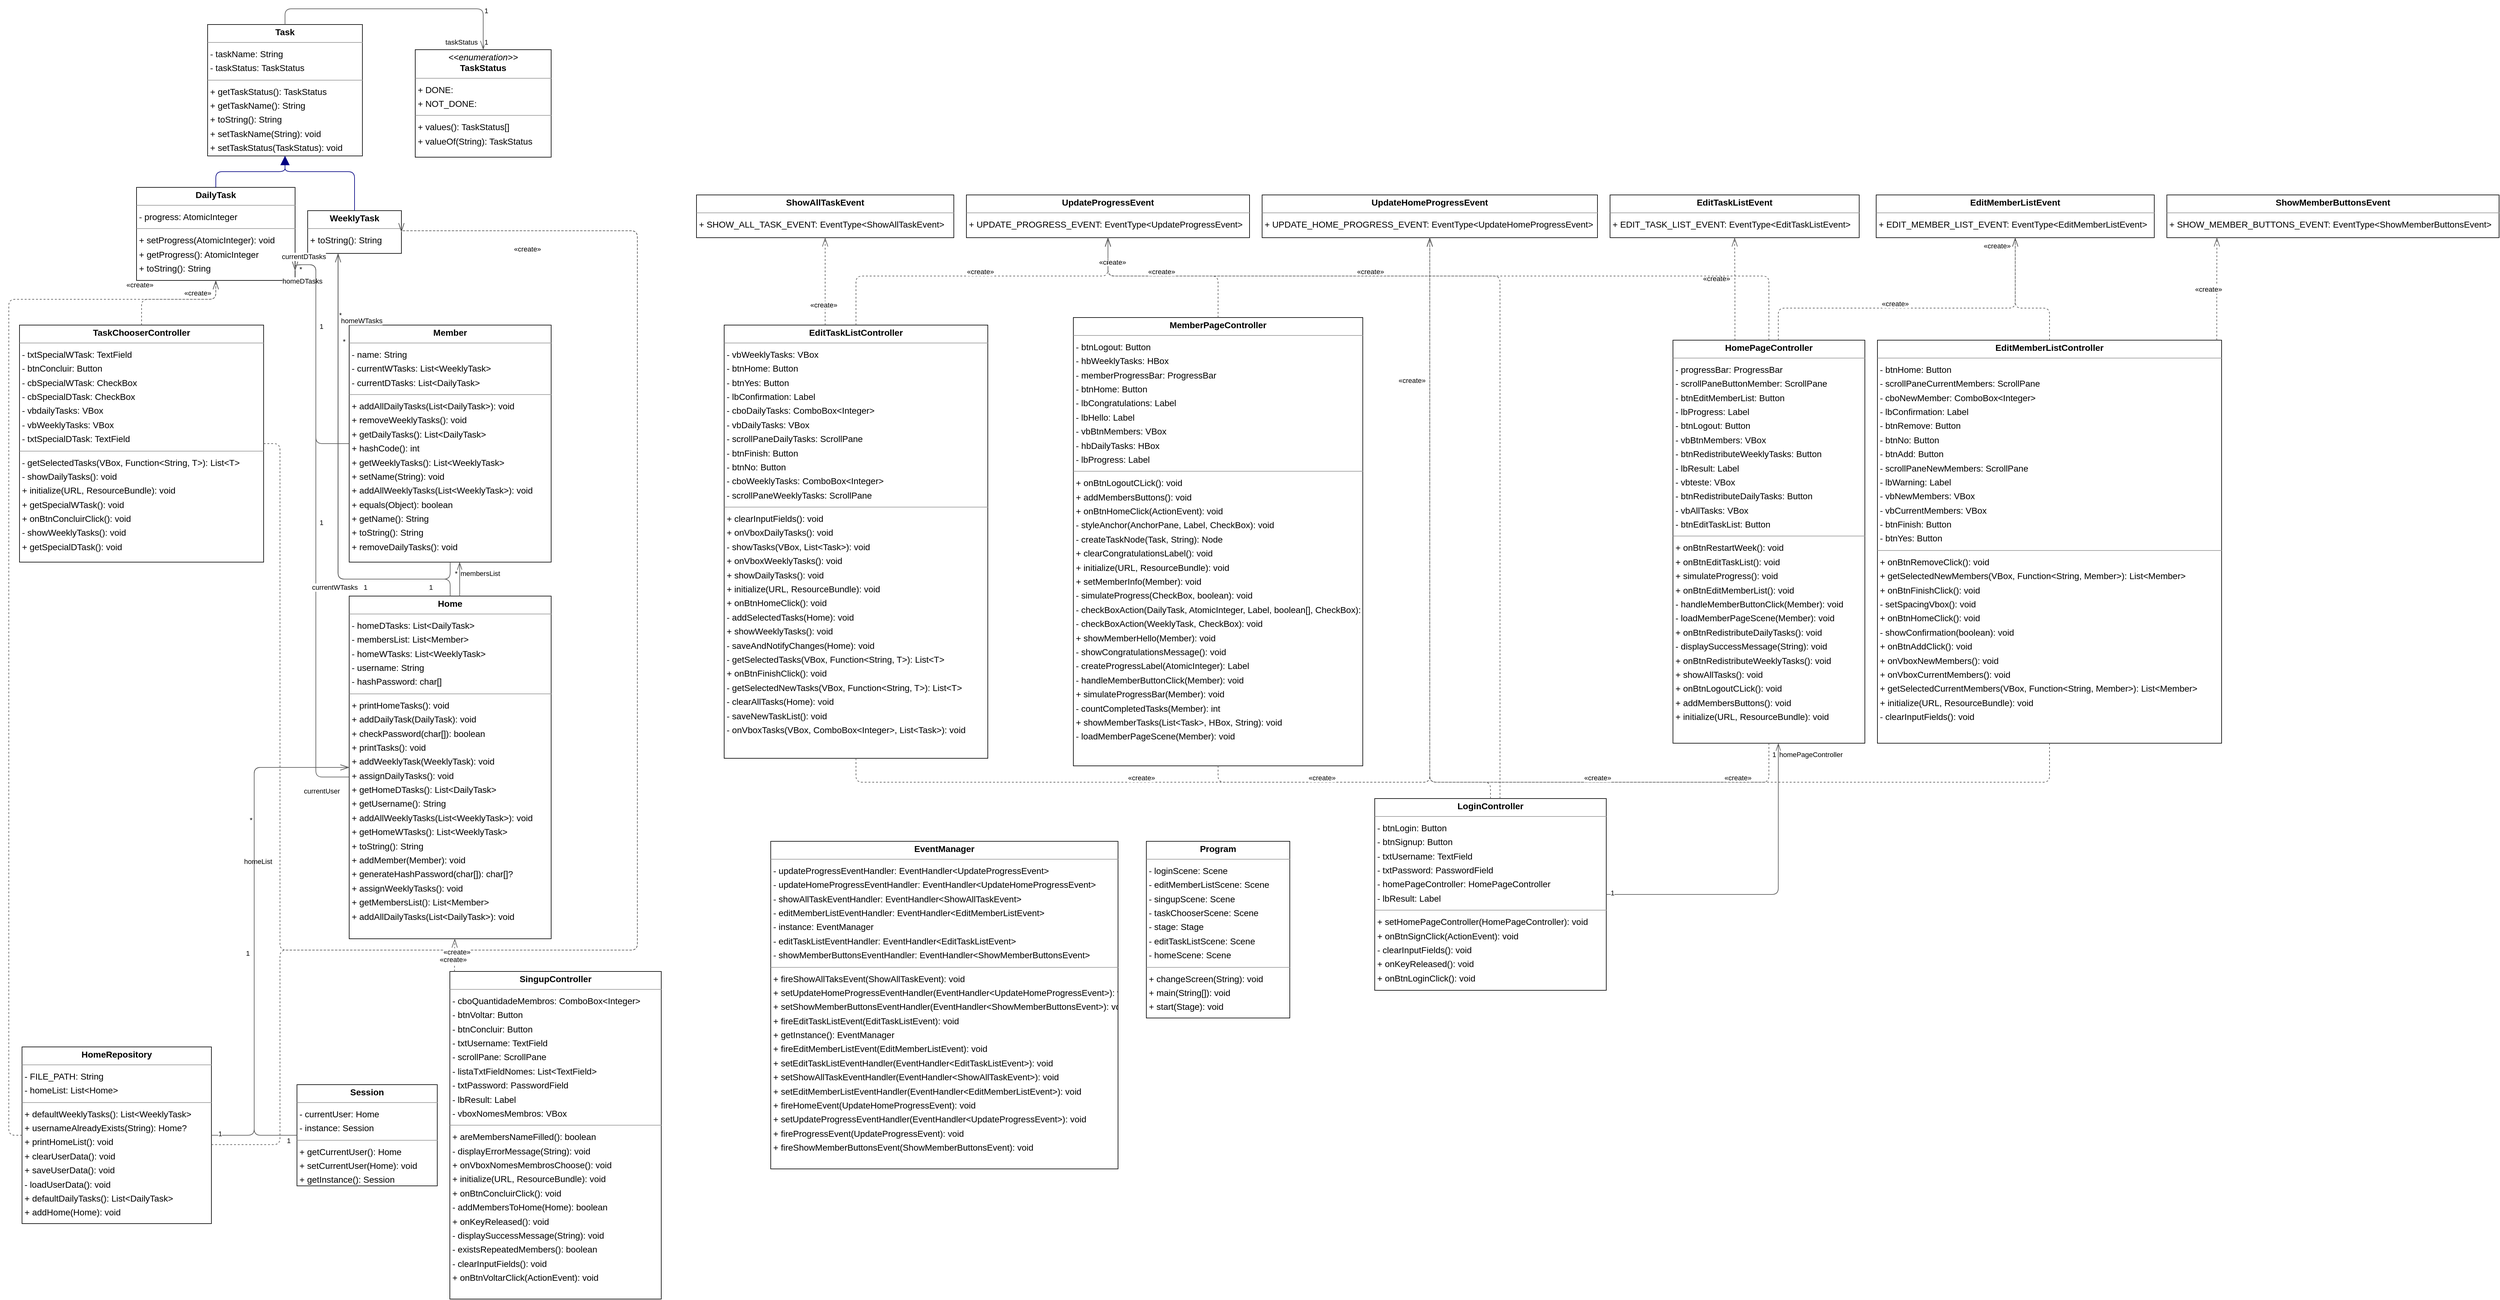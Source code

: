 <mxGraphModel dx="0" dy="0" grid="1" gridSize="10" guides="1" tooltips="1" connect="1" arrows="1" fold="1" page="0" pageScale="1" background="none" math="0" shadow="0">
  <root>
    <mxCell id="0" />
    <mxCell id="1" parent="0" />
    <mxCell id="node6" parent="1" vertex="1" value="&lt;p style=&quot;margin:0px;margin-top:4px;text-align:center;&quot;&gt;&lt;b&gt;DailyTask&lt;/b&gt;&lt;/p&gt;&lt;hr size=&quot;1&quot;/&gt;&lt;p style=&quot;margin:0 0 0 4px;line-height:1.6;&quot;&gt;- progress: AtomicInteger&lt;/p&gt;&lt;hr size=&quot;1&quot;/&gt;&lt;p style=&quot;margin:0 0 0 4px;line-height:1.6;&quot;&gt;+ setProgress(AtomicInteger): void&lt;br/&gt;+ getProgress(): AtomicInteger&lt;br/&gt;+ toString(): String&lt;/p&gt;" style="verticalAlign=top;align=left;overflow=fill;fontSize=14;fontFamily=Helvetica;html=1;rounded=0;shadow=0;comic=0;labelBackgroundColor=none;strokeWidth=1;">
      <mxGeometry x="-1022" y="2026" width="252" height="148" as="geometry" />
    </mxCell>
    <mxCell id="node10" parent="1" vertex="1" value="&lt;p style=&quot;margin:0px;margin-top:4px;text-align:center;&quot;&gt;&lt;b&gt;EditMemberListController&lt;/b&gt;&lt;/p&gt;&lt;hr size=&quot;1&quot;/&gt;&lt;p style=&quot;margin:0 0 0 4px;line-height:1.6;&quot;&gt;- btnHome: Button&lt;br/&gt;- scrollPaneCurrentMembers: ScrollPane&lt;br/&gt;- cboNewMember: ComboBox&amp;lt;Integer&amp;gt;&lt;br/&gt;- lbConfirmation: Label&lt;br/&gt;- btnRemove: Button&lt;br/&gt;- btnNo: Button&lt;br/&gt;- btnAdd: Button&lt;br/&gt;- scrollPaneNewMembers: ScrollPane&lt;br/&gt;- lbWarning: Label&lt;br/&gt;- vbNewMembers: VBox&lt;br/&gt;- vbCurrentMembers: VBox&lt;br/&gt;- btnFinish: Button&lt;br/&gt;- btnYes: Button&lt;/p&gt;&lt;hr size=&quot;1&quot;/&gt;&lt;p style=&quot;margin:0 0 0 4px;line-height:1.6;&quot;&gt;+ onBtnRemoveClick(): void&lt;br/&gt;+ getSelectedNewMembers(VBox, Function&amp;lt;String, Member&amp;gt;): List&amp;lt;Member&amp;gt;&lt;br/&gt;+ onBtnFinishClick(): void&lt;br/&gt;- setSpacingVbox(): void&lt;br/&gt;+ onBtnHomeClick(): void&lt;br/&gt;- showConfirmation(boolean): void&lt;br/&gt;+ onBtnAddClick(): void&lt;br/&gt;+ onVboxNewMembers(): void&lt;br/&gt;+ onVboxCurrentMembers(): void&lt;br/&gt;+ getSelectedCurrentMembers(VBox, Function&amp;lt;String, Member&amp;gt;): List&amp;lt;Member&amp;gt;&lt;br/&gt;+ initialize(URL, ResourceBundle): void&lt;br/&gt;- clearInputFields(): void&lt;/p&gt;" style="verticalAlign=top;align=left;overflow=fill;fontSize=14;fontFamily=Helvetica;html=1;rounded=0;shadow=0;comic=0;labelBackgroundColor=none;strokeWidth=1;">
      <mxGeometry x="1745" y="2269" width="547" height="641" as="geometry" />
    </mxCell>
    <mxCell id="node9" parent="1" vertex="1" value="&lt;p style=&quot;margin:0px;margin-top:4px;text-align:center;&quot;&gt;&lt;b&gt;EditMemberListEvent&lt;/b&gt;&lt;/p&gt;&lt;hr size=&quot;1&quot;/&gt;&lt;p style=&quot;margin:0 0 0 4px;line-height:1.6;&quot;&gt;+ EDIT_MEMBER_LIST_EVENT: EventType&amp;lt;EditMemberListEvent&amp;gt;&lt;/p&gt;" style="verticalAlign=top;align=left;overflow=fill;fontSize=14;fontFamily=Helvetica;html=1;rounded=0;shadow=0;comic=0;labelBackgroundColor=none;strokeWidth=1;">
      <mxGeometry x="1743" y="2038" width="442" height="68" as="geometry" />
    </mxCell>
    <mxCell id="node8" parent="1" vertex="1" value="&lt;p style=&quot;margin:0px;margin-top:4px;text-align:center;&quot;&gt;&lt;b&gt;EditTaskListController&lt;/b&gt;&lt;/p&gt;&lt;hr size=&quot;1&quot;/&gt;&lt;p style=&quot;margin:0 0 0 4px;line-height:1.6;&quot;&gt;- vbWeeklyTasks: VBox&lt;br/&gt;- btnHome: Button&lt;br/&gt;- btnYes: Button&lt;br/&gt;- lbConfirmation: Label&lt;br/&gt;- cboDailyTasks: ComboBox&amp;lt;Integer&amp;gt;&lt;br/&gt;- vbDailyTasks: VBox&lt;br/&gt;- scrollPaneDailyTasks: ScrollPane&lt;br/&gt;- btnFinish: Button&lt;br/&gt;- btnNo: Button&lt;br/&gt;- cboWeeklyTasks: ComboBox&amp;lt;Integer&amp;gt;&lt;br/&gt;- scrollPaneWeeklyTasks: ScrollPane&lt;/p&gt;&lt;hr size=&quot;1&quot;/&gt;&lt;p style=&quot;margin:0 0 0 4px;line-height:1.6;&quot;&gt;+ clearInputFields(): void&lt;br/&gt;+ onVboxDailyTasks(): void&lt;br/&gt;- showTasks(VBox, List&amp;lt;Task&amp;gt;): void&lt;br/&gt;+ onVboxWeeklyTasks(): void&lt;br/&gt;+ showDailyTasks(): void&lt;br/&gt;+ initialize(URL, ResourceBundle): void&lt;br/&gt;+ onBtnHomeClick(): void&lt;br/&gt;- addSelectedTasks(Home): void&lt;br/&gt;+ showWeeklyTasks(): void&lt;br/&gt;- saveAndNotifyChanges(Home): void&lt;br/&gt;- getSelectedTasks(VBox, Function&amp;lt;String, T&amp;gt;): List&amp;lt;T&amp;gt;&lt;br/&gt;+ onBtnFinishClick(): void&lt;br/&gt;- getSelectedNewTasks(VBox, Function&amp;lt;String, T&amp;gt;): List&amp;lt;T&amp;gt;&lt;br/&gt;- clearAllTasks(Home): void&lt;br/&gt;- saveNewTaskList(): void&lt;br/&gt;- onVboxTasks(VBox, ComboBox&amp;lt;Integer&amp;gt;, List&amp;lt;Task&amp;gt;): void&lt;/p&gt;" style="verticalAlign=top;align=left;overflow=fill;fontSize=14;fontFamily=Helvetica;html=1;rounded=0;shadow=0;comic=0;labelBackgroundColor=none;strokeWidth=1;">
      <mxGeometry x="-88" y="2245" width="419" height="689" as="geometry" />
    </mxCell>
    <mxCell id="node12" parent="1" vertex="1" value="&lt;p style=&quot;margin:0px;margin-top:4px;text-align:center;&quot;&gt;&lt;b&gt;EditTaskListEvent&lt;/b&gt;&lt;/p&gt;&lt;hr size=&quot;1&quot;/&gt;&lt;p style=&quot;margin:0 0 0 4px;line-height:1.6;&quot;&gt;+ EDIT_TASK_LIST_EVENT: EventType&amp;lt;EditTaskListEvent&amp;gt;&lt;/p&gt;" style="verticalAlign=top;align=left;overflow=fill;fontSize=14;fontFamily=Helvetica;html=1;rounded=0;shadow=0;comic=0;labelBackgroundColor=none;strokeWidth=1;">
      <mxGeometry x="1320" y="2038" width="396" height="68" as="geometry" />
    </mxCell>
    <mxCell id="node5" parent="1" vertex="1" value="&lt;p style=&quot;margin:0px;margin-top:4px;text-align:center;&quot;&gt;&lt;b&gt;EventManager&lt;/b&gt;&lt;/p&gt;&lt;hr size=&quot;1&quot;/&gt;&lt;p style=&quot;margin:0 0 0 4px;line-height:1.6;&quot;&gt;- updateProgressEventHandler: EventHandler&amp;lt;UpdateProgressEvent&amp;gt;&lt;br/&gt;- updateHomeProgressEventHandler: EventHandler&amp;lt;UpdateHomeProgressEvent&amp;gt;&lt;br/&gt;- showAllTaskEventHandler: EventHandler&amp;lt;ShowAllTaskEvent&amp;gt;&lt;br/&gt;- editMemberListEventHandler: EventHandler&amp;lt;EditMemberListEvent&amp;gt;&lt;br/&gt;- instance: EventManager&lt;br/&gt;- editTaskListEventHandler: EventHandler&amp;lt;EditTaskListEvent&amp;gt;&lt;br/&gt;- showMemberButtonsEventHandler: EventHandler&amp;lt;ShowMemberButtonsEvent&amp;gt;&lt;/p&gt;&lt;hr size=&quot;1&quot;/&gt;&lt;p style=&quot;margin:0 0 0 4px;line-height:1.6;&quot;&gt;+ fireShowAllTaksEvent(ShowAllTaskEvent): void&lt;br/&gt;+ setUpdateHomeProgressEventHandler(EventHandler&amp;lt;UpdateHomeProgressEvent&amp;gt;): void&lt;br/&gt;+ setShowMemberButtonsEventHandler(EventHandler&amp;lt;ShowMemberButtonsEvent&amp;gt;): void&lt;br/&gt;+ fireEditTaskListEvent(EditTaskListEvent): void&lt;br/&gt;+ getInstance(): EventManager&lt;br/&gt;+ fireEditMemberListEvent(EditMemberListEvent): void&lt;br/&gt;+ setEditTaskListEventHandler(EventHandler&amp;lt;EditTaskListEvent&amp;gt;): void&lt;br/&gt;+ setShowAllTaskEventHandler(EventHandler&amp;lt;ShowAllTaskEvent&amp;gt;): void&lt;br/&gt;+ setEditMemberListEventHandler(EventHandler&amp;lt;EditMemberListEvent&amp;gt;): void&lt;br/&gt;+ fireHomeEvent(UpdateHomeProgressEvent): void&lt;br/&gt;+ setUpdateProgressEventHandler(EventHandler&amp;lt;UpdateProgressEvent&amp;gt;): void&lt;br/&gt;+ fireProgressEvent(UpdateProgressEvent): void&lt;br/&gt;+ fireShowMemberButtonsEvent(ShowMemberButtonsEvent): void&lt;/p&gt;" style="verticalAlign=top;align=left;overflow=fill;fontSize=14;fontFamily=Helvetica;html=1;rounded=0;shadow=0;comic=0;labelBackgroundColor=none;strokeWidth=1;">
      <mxGeometry x="-14" y="3066" width="552" height="521" as="geometry" />
    </mxCell>
    <mxCell id="node7" parent="1" vertex="1" value="&lt;p style=&quot;margin:0px;margin-top:4px;text-align:center;&quot;&gt;&lt;b&gt;Home&lt;/b&gt;&lt;/p&gt;&lt;hr size=&quot;1&quot;/&gt;&lt;p style=&quot;margin:0 0 0 4px;line-height:1.6;&quot;&gt;- homeDTasks: List&amp;lt;DailyTask&amp;gt;&lt;br/&gt;- membersList: List&amp;lt;Member&amp;gt;&lt;br/&gt;- homeWTasks: List&amp;lt;WeeklyTask&amp;gt;&lt;br/&gt;- username: String&lt;br/&gt;- hashPassword: char[]&lt;/p&gt;&lt;hr size=&quot;1&quot;/&gt;&lt;p style=&quot;margin:0 0 0 4px;line-height:1.6;&quot;&gt;+ printHomeTasks(): void&lt;br/&gt;+ addDailyTask(DailyTask): void&lt;br/&gt;+ checkPassword(char[]): boolean&lt;br/&gt;+ printTasks(): void&lt;br/&gt;+ addWeeklyTask(WeeklyTask): void&lt;br/&gt;+ assignDailyTasks(): void&lt;br/&gt;+ getHomeDTasks(): List&amp;lt;DailyTask&amp;gt;&lt;br/&gt;+ getUsername(): String&lt;br/&gt;+ addAllWeeklyTasks(List&amp;lt;WeeklyTask&amp;gt;): void&lt;br/&gt;+ getHomeWTasks(): List&amp;lt;WeeklyTask&amp;gt;&lt;br/&gt;+ toString(): String&lt;br/&gt;+ addMember(Member): void&lt;br/&gt;+ generateHashPassword(char[]): char[]?&lt;br/&gt;+ assignWeeklyTasks(): void&lt;br/&gt;+ getMembersList(): List&amp;lt;Member&amp;gt;&lt;br/&gt;+ addAllDailyTasks(List&amp;lt;DailyTask&amp;gt;): void&lt;/p&gt;" style="verticalAlign=top;align=left;overflow=fill;fontSize=14;fontFamily=Helvetica;html=1;rounded=0;shadow=0;comic=0;labelBackgroundColor=none;strokeWidth=1;">
      <mxGeometry x="-684" y="2676" width="321" height="545" as="geometry" />
    </mxCell>
    <mxCell id="node2" parent="1" vertex="1" value="&lt;p style=&quot;margin:0px;margin-top:4px;text-align:center;&quot;&gt;&lt;b&gt;HomePageController&lt;/b&gt;&lt;/p&gt;&lt;hr size=&quot;1&quot;/&gt;&lt;p style=&quot;margin:0 0 0 4px;line-height:1.6;&quot;&gt;- progressBar: ProgressBar&lt;br/&gt;- scrollPaneButtonMember: ScrollPane&lt;br/&gt;- btnEditMemberList: Button&lt;br/&gt;- lbProgress: Label&lt;br/&gt;- btnLogout: Button&lt;br/&gt;- vbBtnMembers: VBox&lt;br/&gt;- btnRedistributeWeeklyTasks: Button&lt;br/&gt;- lbResult: Label&lt;br/&gt;- vbteste: VBox&lt;br/&gt;- btnRedistributeDailyTasks: Button&lt;br/&gt;- vbAllTasks: VBox&lt;br/&gt;- btnEditTaskList: Button&lt;/p&gt;&lt;hr size=&quot;1&quot;/&gt;&lt;p style=&quot;margin:0 0 0 4px;line-height:1.6;&quot;&gt;+ onBtnRestartWeek(): void&lt;br/&gt;+ onBtnEditTaskList(): void&lt;br/&gt;+ simulateProgress(): void&lt;br/&gt;+ onBtnEditMemberList(): void&lt;br/&gt;- handleMemberButtonClick(Member): void&lt;br/&gt;- loadMemberPageScene(Member): void&lt;br/&gt;+ onBtnRedistributeDailyTasks(): void&lt;br/&gt;- displaySuccessMessage(String): void&lt;br/&gt;+ onBtnRedistributeWeeklyTasks(): void&lt;br/&gt;+ showAllTasks(): void&lt;br/&gt;+ onBtnLogoutCLick(): void&lt;br/&gt;+ addMembersButtons(): void&lt;br/&gt;+ initialize(URL, ResourceBundle): void&lt;/p&gt;" style="verticalAlign=top;align=left;overflow=fill;fontSize=14;fontFamily=Helvetica;html=1;rounded=0;shadow=0;comic=0;labelBackgroundColor=none;strokeWidth=1;">
      <mxGeometry x="1420" y="2269" width="305" height="641" as="geometry" />
    </mxCell>
    <mxCell id="node4" parent="1" vertex="1" value="&lt;p style=&quot;margin:0px;margin-top:4px;text-align:center;&quot;&gt;&lt;b&gt;HomeRepository&lt;/b&gt;&lt;/p&gt;&lt;hr size=&quot;1&quot;/&gt;&lt;p style=&quot;margin:0 0 0 4px;line-height:1.6;&quot;&gt;- FILE_PATH: String&lt;br/&gt;- homeList: List&amp;lt;Home&amp;gt;&lt;/p&gt;&lt;hr size=&quot;1&quot;/&gt;&lt;p style=&quot;margin:0 0 0 4px;line-height:1.6;&quot;&gt;+ defaultWeeklyTasks(): List&amp;lt;WeeklyTask&amp;gt;&lt;br/&gt;+ usernameAlreadyExists(String): Home?&lt;br/&gt;+ printHomeList(): void&lt;br/&gt;+ clearUserData(): void&lt;br/&gt;+ saveUserData(): void&lt;br/&gt;- loadUserData(): void&lt;br/&gt;+ defaultDailyTasks(): List&amp;lt;DailyTask&amp;gt;&lt;br/&gt;+ addHome(Home): void&lt;/p&gt;" style="verticalAlign=top;align=left;overflow=fill;fontSize=14;fontFamily=Helvetica;html=1;rounded=0;shadow=0;comic=0;labelBackgroundColor=none;strokeWidth=1;">
      <mxGeometry x="-1204" y="3393" width="301" height="281" as="geometry" />
    </mxCell>
    <mxCell id="node1" parent="1" vertex="1" value="&lt;p style=&quot;margin:0px;margin-top:4px;text-align:center;&quot;&gt;&lt;b&gt;LoginController&lt;/b&gt;&lt;/p&gt;&lt;hr size=&quot;1&quot;/&gt;&lt;p style=&quot;margin:0 0 0 4px;line-height:1.6;&quot;&gt;- btnLogin: Button&lt;br/&gt;- btnSignup: Button&lt;br/&gt;- txtUsername: TextField&lt;br/&gt;- txtPassword: PasswordField&lt;br/&gt;- homePageController: HomePageController&lt;br/&gt;- lbResult: Label&lt;/p&gt;&lt;hr size=&quot;1&quot;/&gt;&lt;p style=&quot;margin:0 0 0 4px;line-height:1.6;&quot;&gt;+ setHomePageController(HomePageController): void&lt;br/&gt;+ onBtnSignClick(ActionEvent): void&lt;br/&gt;- clearInputFields(): void&lt;br/&gt;+ onKeyReleased(): void&lt;br/&gt;+ onBtnLoginClick(): void&lt;/p&gt;" style="verticalAlign=top;align=left;overflow=fill;fontSize=14;fontFamily=Helvetica;html=1;rounded=0;shadow=0;comic=0;labelBackgroundColor=none;strokeWidth=1;">
      <mxGeometry x="946" y="2998" width="368" height="305" as="geometry" />
    </mxCell>
    <mxCell id="node14" parent="1" vertex="1" value="&lt;p style=&quot;margin:0px;margin-top:4px;text-align:center;&quot;&gt;&lt;b&gt;Member&lt;/b&gt;&lt;/p&gt;&lt;hr size=&quot;1&quot;/&gt;&lt;p style=&quot;margin:0 0 0 4px;line-height:1.6;&quot;&gt;- name: String&lt;br/&gt;- currentWTasks: List&amp;lt;WeeklyTask&amp;gt;&lt;br/&gt;- currentDTasks: List&amp;lt;DailyTask&amp;gt;&lt;/p&gt;&lt;hr size=&quot;1&quot;/&gt;&lt;p style=&quot;margin:0 0 0 4px;line-height:1.6;&quot;&gt;+ addAllDailyTasks(List&amp;lt;DailyTask&amp;gt;): void&lt;br/&gt;+ removeWeeklyTasks(): void&lt;br/&gt;+ getDailyTasks(): List&amp;lt;DailyTask&amp;gt;&lt;br/&gt;+ hashCode(): int&lt;br/&gt;+ getWeeklyTasks(): List&amp;lt;WeeklyTask&amp;gt;&lt;br/&gt;+ setName(String): void&lt;br/&gt;+ addAllWeeklyTasks(List&amp;lt;WeeklyTask&amp;gt;): void&lt;br/&gt;+ equals(Object): boolean&lt;br/&gt;+ getName(): String&lt;br/&gt;+ toString(): String&lt;br/&gt;+ removeDailyTasks(): void&lt;/p&gt;" style="verticalAlign=top;align=left;overflow=fill;fontSize=14;fontFamily=Helvetica;html=1;rounded=0;shadow=0;comic=0;labelBackgroundColor=none;strokeWidth=1;">
      <mxGeometry x="-684" y="2245" width="321" height="377" as="geometry" />
    </mxCell>
    <mxCell id="node19" parent="1" vertex="1" value="&lt;p style=&quot;margin:0px;margin-top:4px;text-align:center;&quot;&gt;&lt;b&gt;MemberPageController&lt;/b&gt;&lt;/p&gt;&lt;hr size=&quot;1&quot;/&gt;&lt;p style=&quot;margin:0 0 0 4px;line-height:1.6;&quot;&gt;- btnLogout: Button&lt;br/&gt;- hbWeeklyTasks: HBox&lt;br/&gt;- memberProgressBar: ProgressBar&lt;br/&gt;- btnHome: Button&lt;br/&gt;- lbCongratulations: Label&lt;br/&gt;- lbHello: Label&lt;br/&gt;- vbBtnMembers: VBox&lt;br/&gt;- hbDailyTasks: HBox&lt;br/&gt;- lbProgress: Label&lt;/p&gt;&lt;hr size=&quot;1&quot;/&gt;&lt;p style=&quot;margin:0 0 0 4px;line-height:1.6;&quot;&gt;+ onBtnLogoutCLick(): void&lt;br/&gt;+ addMembersButtons(): void&lt;br/&gt;+ onBtnHomeClick(ActionEvent): void&lt;br/&gt;- styleAnchor(AnchorPane, Label, CheckBox): void&lt;br/&gt;- createTaskNode(Task, String): Node&lt;br/&gt;+ clearCongratulationsLabel(): void&lt;br/&gt;+ initialize(URL, ResourceBundle): void&lt;br/&gt;+ setMemberInfo(Member): void&lt;br/&gt;- simulateProgress(CheckBox, boolean): void&lt;br/&gt;- checkBoxAction(DailyTask, AtomicInteger, Label, boolean[], CheckBox): void&lt;br/&gt;- checkBoxAction(WeeklyTask, CheckBox): void&lt;br/&gt;+ showMemberHello(Member): void&lt;br/&gt;- showCongratulationsMessage(): void&lt;br/&gt;- createProgressLabel(AtomicInteger): Label&lt;br/&gt;- handleMemberButtonClick(Member): void&lt;br/&gt;+ simulateProgressBar(Member): void&lt;br/&gt;- countCompletedTasks(Member): int&lt;br/&gt;+ showMemberTasks(List&amp;lt;Task&amp;gt;, HBox, String): void&lt;br/&gt;- loadMemberPageScene(Member): void&lt;/p&gt;" style="verticalAlign=top;align=left;overflow=fill;fontSize=14;fontFamily=Helvetica;html=1;rounded=0;shadow=0;comic=0;labelBackgroundColor=none;strokeWidth=1;">
      <mxGeometry x="467" y="2233" width="460" height="713" as="geometry" />
    </mxCell>
    <mxCell id="node11" parent="1" vertex="1" value="&lt;p style=&quot;margin:0px;margin-top:4px;text-align:center;&quot;&gt;&lt;b&gt;Program&lt;/b&gt;&lt;/p&gt;&lt;hr size=&quot;1&quot;/&gt;&lt;p style=&quot;margin:0 0 0 4px;line-height:1.6;&quot;&gt;- loginScene: Scene&lt;br/&gt;- editMemberListScene: Scene&lt;br/&gt;- singupScene: Scene&lt;br/&gt;- taskChooserScene: Scene&lt;br/&gt;- stage: Stage&lt;br/&gt;- editTaskListScene: Scene&lt;br/&gt;- homeScene: Scene&lt;/p&gt;&lt;hr size=&quot;1&quot;/&gt;&lt;p style=&quot;margin:0 0 0 4px;line-height:1.6;&quot;&gt;+ changeScreen(String): void&lt;br/&gt;+ main(String[]): void&lt;br/&gt;+ start(Stage): void&lt;/p&gt;" style="verticalAlign=top;align=left;overflow=fill;fontSize=14;fontFamily=Helvetica;html=1;rounded=0;shadow=0;comic=0;labelBackgroundColor=none;strokeWidth=1;">
      <mxGeometry x="583" y="3066" width="228" height="281" as="geometry" />
    </mxCell>
    <mxCell id="node15" parent="1" vertex="1" value="&lt;p style=&quot;margin:0px;margin-top:4px;text-align:center;&quot;&gt;&lt;b&gt;Session&lt;/b&gt;&lt;/p&gt;&lt;hr size=&quot;1&quot;/&gt;&lt;p style=&quot;margin:0 0 0 4px;line-height:1.6;&quot;&gt;- currentUser: Home&lt;br/&gt;- instance: Session&lt;/p&gt;&lt;hr size=&quot;1&quot;/&gt;&lt;p style=&quot;margin:0 0 0 4px;line-height:1.6;&quot;&gt;+ getCurrentUser(): Home&lt;br/&gt;+ setCurrentUser(Home): void&lt;br/&gt;+ getInstance(): Session&lt;/p&gt;" style="verticalAlign=top;align=left;overflow=fill;fontSize=14;fontFamily=Helvetica;html=1;rounded=0;shadow=0;comic=0;labelBackgroundColor=none;strokeWidth=1;">
      <mxGeometry x="-767" y="3453" width="223" height="161" as="geometry" />
    </mxCell>
    <mxCell id="node0" parent="1" vertex="1" value="&lt;p style=&quot;margin:0px;margin-top:4px;text-align:center;&quot;&gt;&lt;b&gt;ShowAllTaskEvent&lt;/b&gt;&lt;/p&gt;&lt;hr size=&quot;1&quot;/&gt;&lt;p style=&quot;margin:0 0 0 4px;line-height:1.6;&quot;&gt;+ SHOW_ALL_TASK_EVENT: EventType&amp;lt;ShowAllTaskEvent&amp;gt;&lt;/p&gt;" style="verticalAlign=top;align=left;overflow=fill;fontSize=14;fontFamily=Helvetica;html=1;rounded=0;shadow=0;comic=0;labelBackgroundColor=none;strokeWidth=1;">
      <mxGeometry x="-132" y="2038" width="409" height="68" as="geometry" />
    </mxCell>
    <mxCell id="node21" parent="1" vertex="1" value="&lt;p style=&quot;margin:0px;margin-top:4px;text-align:center;&quot;&gt;&lt;b&gt;ShowMemberButtonsEvent&lt;/b&gt;&lt;/p&gt;&lt;hr size=&quot;1&quot;/&gt;&lt;p style=&quot;margin:0 0 0 4px;line-height:1.6;&quot;&gt;+ SHOW_MEMBER_BUTTONS_EVENT: EventType&amp;lt;ShowMemberButtonsEvent&amp;gt;&lt;/p&gt;" style="verticalAlign=top;align=left;overflow=fill;fontSize=14;fontFamily=Helvetica;html=1;rounded=0;shadow=0;comic=0;labelBackgroundColor=none;strokeWidth=1;">
      <mxGeometry x="2205" y="2038" width="528" height="68" as="geometry" />
    </mxCell>
    <mxCell id="node13" parent="1" vertex="1" value="&lt;p style=&quot;margin:0px;margin-top:4px;text-align:center;&quot;&gt;&lt;b&gt;SingupController&lt;/b&gt;&lt;/p&gt;&lt;hr size=&quot;1&quot;/&gt;&lt;p style=&quot;margin:0 0 0 4px;line-height:1.6;&quot;&gt;- cboQuantidadeMembros: ComboBox&amp;lt;Integer&amp;gt;&lt;br/&gt;- btnVoltar: Button&lt;br/&gt;- btnConcluir: Button&lt;br/&gt;- txtUsername: TextField&lt;br/&gt;- scrollPane: ScrollPane&lt;br/&gt;- listaTxtFieldNomes: List&amp;lt;TextField&amp;gt;&lt;br/&gt;- txtPassword: PasswordField&lt;br/&gt;- lbResult: Label&lt;br/&gt;- vboxNomesMembros: VBox&lt;/p&gt;&lt;hr size=&quot;1&quot;/&gt;&lt;p style=&quot;margin:0 0 0 4px;line-height:1.6;&quot;&gt;+ areMembersNameFilled(): boolean&lt;br/&gt;- displayErrorMessage(String): void&lt;br/&gt;+ onVboxNomesMembrosChoose(): void&lt;br/&gt;+ initialize(URL, ResourceBundle): void&lt;br/&gt;+ onBtnConcluirClick(): void&lt;br/&gt;- addMembersToHome(Home): boolean&lt;br/&gt;+ onKeyReleased(): void&lt;br/&gt;- displaySuccessMessage(String): void&lt;br/&gt;- existsRepeatedMembers(): boolean&lt;br/&gt;- clearInputFields(): void&lt;br/&gt;+ onBtnVoltarClick(ActionEvent): void&lt;/p&gt;" style="verticalAlign=top;align=left;overflow=fill;fontSize=14;fontFamily=Helvetica;html=1;rounded=0;shadow=0;comic=0;labelBackgroundColor=none;strokeWidth=1;">
      <mxGeometry x="-524" y="3273" width="336" height="521" as="geometry" />
    </mxCell>
    <mxCell id="node17" parent="1" vertex="1" value="&lt;p style=&quot;margin:0px;margin-top:4px;text-align:center;&quot;&gt;&lt;b&gt;Task&lt;/b&gt;&lt;/p&gt;&lt;hr size=&quot;1&quot;/&gt;&lt;p style=&quot;margin:0 0 0 4px;line-height:1.6;&quot;&gt;- taskName: String&lt;br/&gt;- taskStatus: TaskStatus&lt;/p&gt;&lt;hr size=&quot;1&quot;/&gt;&lt;p style=&quot;margin:0 0 0 4px;line-height:1.6;&quot;&gt;+ getTaskStatus(): TaskStatus&lt;br/&gt;+ getTaskName(): String&lt;br/&gt;+ toString(): String&lt;br/&gt;+ setTaskName(String): void&lt;br/&gt;+ setTaskStatus(TaskStatus): void&lt;/p&gt;" style="verticalAlign=top;align=left;overflow=fill;fontSize=14;fontFamily=Helvetica;html=1;rounded=0;shadow=0;comic=0;labelBackgroundColor=none;strokeWidth=1;">
      <mxGeometry x="-909" y="1767" width="246" height="209" as="geometry" />
    </mxCell>
    <mxCell id="node18" parent="1" vertex="1" value="&lt;p style=&quot;margin:0px;margin-top:4px;text-align:center;&quot;&gt;&lt;b&gt;TaskChooserController&lt;/b&gt;&lt;/p&gt;&lt;hr size=&quot;1&quot;/&gt;&lt;p style=&quot;margin:0 0 0 4px;line-height:1.6;&quot;&gt;- txtSpecialWTask: TextField&lt;br/&gt;- btnConcluir: Button&lt;br/&gt;- cbSpecialWTask: CheckBox&lt;br/&gt;- cbSpecialDTask: CheckBox&lt;br/&gt;- vbdailyTasks: VBox&lt;br/&gt;- vbWeeklyTasks: VBox&lt;br/&gt;- txtSpecialDTask: TextField&lt;/p&gt;&lt;hr size=&quot;1&quot;/&gt;&lt;p style=&quot;margin:0 0 0 4px;line-height:1.6;&quot;&gt;- getSelectedTasks(VBox, Function&amp;lt;String, T&amp;gt;): List&amp;lt;T&amp;gt;&lt;br/&gt;- showDailyTasks(): void&lt;br/&gt;+ initialize(URL, ResourceBundle): void&lt;br/&gt;+ getSpecialWTask(): void&lt;br/&gt;+ onBtnConcluirClick(): void&lt;br/&gt;- showWeeklyTasks(): void&lt;br/&gt;+ getSpecialDTask(): void&lt;/p&gt;" style="verticalAlign=top;align=left;overflow=fill;fontSize=14;fontFamily=Helvetica;html=1;rounded=0;shadow=0;comic=0;labelBackgroundColor=none;strokeWidth=1;">
      <mxGeometry x="-1208" y="2245" width="388" height="377" as="geometry" />
    </mxCell>
    <mxCell id="node20" parent="1" vertex="1" value="&lt;p style=&quot;margin:0px;margin-top:4px;text-align:center;&quot;&gt;&lt;i&gt;&amp;lt;&amp;lt;enumeration&amp;gt;&amp;gt;&lt;/i&gt;&lt;br/&gt;&lt;b&gt;TaskStatus&lt;/b&gt;&lt;/p&gt;&lt;hr size=&quot;1&quot;/&gt;&lt;p style=&quot;margin:0 0 0 4px;line-height:1.6;&quot;&gt;+ DONE: &lt;br/&gt;+ NOT_DONE: &lt;/p&gt;&lt;hr size=&quot;1&quot;/&gt;&lt;p style=&quot;margin:0 0 0 4px;line-height:1.6;&quot;&gt;+ values(): TaskStatus[]&lt;br/&gt;+ valueOf(String): TaskStatus&lt;/p&gt;" style="verticalAlign=top;align=left;overflow=fill;fontSize=14;fontFamily=Helvetica;html=1;rounded=0;shadow=0;comic=0;labelBackgroundColor=none;strokeWidth=1;">
      <mxGeometry x="-579" y="1807" width="216" height="171" as="geometry" />
    </mxCell>
    <mxCell id="node22" parent="1" vertex="1" value="&lt;p style=&quot;margin:0px;margin-top:4px;text-align:center;&quot;&gt;&lt;b&gt;UpdateHomeProgressEvent&lt;/b&gt;&lt;/p&gt;&lt;hr size=&quot;1&quot;/&gt;&lt;p style=&quot;margin:0 0 0 4px;line-height:1.6;&quot;&gt;+ UPDATE_HOME_PROGRESS_EVENT: EventType&amp;lt;UpdateHomeProgressEvent&amp;gt;&lt;/p&gt;" style="verticalAlign=top;align=left;overflow=fill;fontSize=14;fontFamily=Helvetica;html=1;rounded=0;shadow=0;comic=0;labelBackgroundColor=none;strokeWidth=1;">
      <mxGeometry x="767" y="2038" width="533" height="68" as="geometry" />
    </mxCell>
    <mxCell id="node16" parent="1" vertex="1" value="&lt;p style=&quot;margin:0px;margin-top:4px;text-align:center;&quot;&gt;&lt;b&gt;UpdateProgressEvent&lt;/b&gt;&lt;/p&gt;&lt;hr size=&quot;1&quot;/&gt;&lt;p style=&quot;margin:0 0 0 4px;line-height:1.6;&quot;&gt;+ UPDATE_PROGRESS_EVENT: EventType&amp;lt;UpdateProgressEvent&amp;gt;&lt;/p&gt;" style="verticalAlign=top;align=left;overflow=fill;fontSize=14;fontFamily=Helvetica;html=1;rounded=0;shadow=0;comic=0;labelBackgroundColor=none;strokeWidth=1;">
      <mxGeometry x="297" y="2038" width="450" height="68" as="geometry" />
    </mxCell>
    <mxCell id="node3" parent="1" vertex="1" value="&lt;p style=&quot;margin:0px;margin-top:4px;text-align:center;&quot;&gt;&lt;b&gt;WeeklyTask&lt;/b&gt;&lt;/p&gt;&lt;hr size=&quot;1&quot;/&gt;&lt;p style=&quot;margin:0 0 0 4px;line-height:1.6;&quot;&gt;+ toString(): String&lt;/p&gt;" style="verticalAlign=top;align=left;overflow=fill;fontSize=14;fontFamily=Helvetica;html=1;rounded=0;shadow=0;comic=0;labelBackgroundColor=none;strokeWidth=1;">
      <mxGeometry x="-750" y="2063" width="149" height="68" as="geometry" />
    </mxCell>
    <mxCell id="edge1" edge="1" value="" parent="1" source="node6" target="node17" style="html=1;rounded=1;edgeStyle=orthogonalEdgeStyle;dashed=0;startArrow=none;endArrow=block;endSize=12;strokeColor=#000082;exitX=0.500;exitY=0.000;exitDx=0;exitDy=0;entryX=0.500;entryY=1.000;entryDx=0;entryDy=0;">
      <mxGeometry width="50" height="50" relative="1" as="geometry">
        <Array as="points">
          <mxPoint x="-896" y="2001" />
          <mxPoint x="-786" y="2001" />
        </Array>
      </mxGeometry>
    </mxCell>
    <mxCell id="edge22" edge="1" value="" parent="1" source="node10" target="node9" style="html=1;rounded=1;edgeStyle=orthogonalEdgeStyle;dashed=1;startArrow=none;endArrow=openThin;endSize=12;strokeColor=#595959;exitX=0.500;exitY=0.000;exitDx=0;exitDy=0;entryX=0.500;entryY=1.000;entryDx=0;entryDy=0;">
      <mxGeometry width="50" height="50" relative="1" as="geometry">
        <Array as="points">
          <mxPoint x="2018" y="2218" />
          <mxPoint x="1964" y="2218" />
        </Array>
      </mxGeometry>
    </mxCell>
    <mxCell id="label134" parent="edge22" vertex="1" connectable="0" value="«create»" style="edgeLabel;resizable=0;html=1;align=left;verticalAlign=top;strokeColor=default;">
      <mxGeometry x="1912" y="2106" as="geometry" />
    </mxCell>
    <mxCell id="edge8" edge="1" value="" parent="1" source="node10" target="node21" style="html=1;rounded=1;edgeStyle=orthogonalEdgeStyle;dashed=1;startArrow=none;endArrow=openThin;endSize=12;strokeColor=#595959;exitX=0.986;exitY=0.000;exitDx=0;exitDy=0;entryX=0.150;entryY=1.001;entryDx=0;entryDy=0;">
      <mxGeometry width="50" height="50" relative="1" as="geometry">
        <Array as="points" />
      </mxGeometry>
    </mxCell>
    <mxCell id="label50" parent="edge8" vertex="1" connectable="0" value="«create»" style="edgeLabel;resizable=0;html=1;align=left;verticalAlign=top;strokeColor=default;">
      <mxGeometry x="2248" y="2175" as="geometry" />
    </mxCell>
    <mxCell id="edge10" edge="1" value="" parent="1" source="node10" target="node22" style="html=1;rounded=1;edgeStyle=orthogonalEdgeStyle;dashed=1;startArrow=none;endArrow=openThin;endSize=12;strokeColor=#595959;exitX=0.500;exitY=1.000;exitDx=0;exitDy=0;entryX=0.500;entryY=1.000;entryDx=0;entryDy=0;">
      <mxGeometry width="50" height="50" relative="1" as="geometry">
        <Array as="points">
          <mxPoint x="2018" y="2972" />
          <mxPoint x="1034" y="2972" />
        </Array>
      </mxGeometry>
    </mxCell>
    <mxCell id="label62" parent="edge10" vertex="1" connectable="0" value="«create»" style="edgeLabel;resizable=0;html=1;align=left;verticalAlign=top;strokeColor=default;">
      <mxGeometry x="1500" y="2952" as="geometry" />
    </mxCell>
    <mxCell id="edge11" edge="1" value="" parent="1" source="node8" target="node0" style="html=1;rounded=1;edgeStyle=orthogonalEdgeStyle;dashed=1;startArrow=none;endArrow=openThin;endSize=12;strokeColor=#595959;exitX=0.383;exitY=0.000;exitDx=0;exitDy=0;entryX=0.500;entryY=1.001;entryDx=0;entryDy=0;">
      <mxGeometry width="50" height="50" relative="1" as="geometry">
        <Array as="points" />
      </mxGeometry>
    </mxCell>
    <mxCell id="label68" parent="edge11" vertex="1" connectable="0" value="«create»" style="edgeLabel;resizable=0;html=1;align=left;verticalAlign=top;strokeColor=default;">
      <mxGeometry x="47" y="2200" as="geometry" />
    </mxCell>
    <mxCell id="edge15" edge="1" value="" parent="1" source="node8" target="node22" style="html=1;rounded=1;edgeStyle=orthogonalEdgeStyle;dashed=1;startArrow=none;endArrow=openThin;endSize=12;strokeColor=#595959;exitX=0.500;exitY=1.000;exitDx=0;exitDy=0;entryX=0.500;entryY=1.000;entryDx=0;entryDy=0;">
      <mxGeometry width="50" height="50" relative="1" as="geometry">
        <Array as="points">
          <mxPoint x="121" y="2972" />
          <mxPoint x="1034" y="2972" />
        </Array>
      </mxGeometry>
    </mxCell>
    <mxCell id="label92" parent="edge15" vertex="1" connectable="0" value="«create»" style="edgeLabel;resizable=0;html=1;align=left;verticalAlign=top;strokeColor=default;">
      <mxGeometry x="552" y="2952" as="geometry" />
    </mxCell>
    <mxCell id="edge14" edge="1" value="" parent="1" source="node8" target="node16" style="html=1;rounded=1;edgeStyle=orthogonalEdgeStyle;dashed=1;startArrow=none;endArrow=openThin;endSize=12;strokeColor=#595959;exitX=0.500;exitY=0.000;exitDx=0;exitDy=0;entryX=0.500;entryY=1.001;entryDx=0;entryDy=0;">
      <mxGeometry width="50" height="50" relative="1" as="geometry">
        <Array as="points">
          <mxPoint x="121" y="2167" />
          <mxPoint x="522" y="2167" />
        </Array>
      </mxGeometry>
    </mxCell>
    <mxCell id="label86" parent="edge14" vertex="1" connectable="0" value="«create»" style="edgeLabel;resizable=0;html=1;align=left;verticalAlign=top;strokeColor=default;">
      <mxGeometry x="296" y="2147" as="geometry" />
    </mxCell>
    <mxCell id="edge18" edge="1" value="" parent="1" source="node7" target="node6" style="html=1;rounded=1;edgeStyle=orthogonalEdgeStyle;dashed=0;startArrow=diamondThinstartSize=12;endArrow=openThin;endSize=12;strokeColor=#595959;exitX=0.000;exitY=0.528;exitDx=0;exitDy=0;entryX=1.000;entryY=0.894;entryDx=0;entryDy=0;">
      <mxGeometry width="50" height="50" relative="1" as="geometry">
        <Array as="points">
          <mxPoint x="-737" y="2964" />
          <mxPoint x="-737" y="2149" />
        </Array>
      </mxGeometry>
    </mxCell>
    <mxCell id="label108" parent="edge18" vertex="1" connectable="0" value="1" style="edgeLabel;resizable=0;html=1;align=left;verticalAlign=top;strokeColor=default;">
      <mxGeometry x="-733" y="2546" as="geometry" />
    </mxCell>
    <mxCell id="label112" parent="edge18" vertex="1" connectable="0" value="*" style="edgeLabel;resizable=0;html=1;align=left;verticalAlign=top;strokeColor=default;">
      <mxGeometry x="-753" y="2129" as="geometry" />
    </mxCell>
    <mxCell id="label113" parent="edge18" vertex="1" connectable="0" value="homeDTasks" style="edgeLabel;resizable=0;html=1;align=left;verticalAlign=top;strokeColor=default;">
      <mxGeometry x="-792" y="2162" as="geometry" />
    </mxCell>
    <mxCell id="edge20" edge="1" value="" parent="1" source="node7" target="node14" style="html=1;rounded=1;edgeStyle=orthogonalEdgeStyle;dashed=0;startArrow=diamondThinstartSize=12;endArrow=openThin;endSize=12;strokeColor=#595959;exitX=0.547;exitY=0.000;exitDx=0;exitDy=0;entryX=0.547;entryY=1.000;entryDx=0;entryDy=0;">
      <mxGeometry width="50" height="50" relative="1" as="geometry">
        <Array as="points" />
      </mxGeometry>
    </mxCell>
    <mxCell id="label120" parent="edge20" vertex="1" connectable="0" value="1" style="edgeLabel;resizable=0;html=1;align=left;verticalAlign=top;strokeColor=default;">
      <mxGeometry x="-560" y="2651" as="geometry" />
    </mxCell>
    <mxCell id="label124" parent="edge20" vertex="1" connectable="0" value="*" style="edgeLabel;resizable=0;html=1;align=left;verticalAlign=top;strokeColor=default;">
      <mxGeometry x="-518" y="2627" as="geometry" />
    </mxCell>
    <mxCell id="label125" parent="edge20" vertex="1" connectable="0" value="membersList" style="edgeLabel;resizable=0;html=1;align=left;verticalAlign=top;strokeColor=default;">
      <mxGeometry x="-509" y="2627" as="geometry" />
    </mxCell>
    <mxCell id="edge13" edge="1" value="" parent="1" source="node7" target="node3" style="html=1;rounded=1;edgeStyle=orthogonalEdgeStyle;dashed=0;startArrow=diamondThinstartSize=12;endArrow=openThin;endSize=12;strokeColor=#595959;exitX=0.500;exitY=0.000;exitDx=0;exitDy=0;entryX=0.324;entryY=1.001;entryDx=0;entryDy=0;">
      <mxGeometry width="50" height="50" relative="1" as="geometry">
        <Array as="points">
          <mxPoint x="-524" y="2649" />
          <mxPoint x="-702" y="2649" />
        </Array>
      </mxGeometry>
    </mxCell>
    <mxCell id="label78" parent="edge13" vertex="1" connectable="0" value="1" style="edgeLabel;resizable=0;html=1;align=left;verticalAlign=top;strokeColor=default;">
      <mxGeometry x="-663" y="2649" as="geometry" />
    </mxCell>
    <mxCell id="label82" parent="edge13" vertex="1" connectable="0" value="*" style="edgeLabel;resizable=0;html=1;align=left;verticalAlign=top;strokeColor=default;">
      <mxGeometry x="-696" y="2258" as="geometry" />
    </mxCell>
    <mxCell id="label83" parent="edge13" vertex="1" connectable="0" value="homeWTasks" style="edgeLabel;resizable=0;html=1;align=left;verticalAlign=top;strokeColor=default;">
      <mxGeometry x="-699" y="2225" as="geometry" />
    </mxCell>
    <mxCell id="edge23" edge="1" value="" parent="1" source="node2" target="node9" style="html=1;rounded=1;edgeStyle=orthogonalEdgeStyle;dashed=1;startArrow=none;endArrow=openThin;endSize=12;strokeColor=#595959;exitX=0.549;exitY=0.000;exitDx=0;exitDy=0;entryX=0.500;entryY=1.000;entryDx=0;entryDy=0;">
      <mxGeometry width="50" height="50" relative="1" as="geometry">
        <Array as="points">
          <mxPoint x="1587" y="2218" />
          <mxPoint x="1964" y="2218" />
        </Array>
      </mxGeometry>
    </mxCell>
    <mxCell id="label140" parent="edge23" vertex="1" connectable="0" value="«create»" style="edgeLabel;resizable=0;html=1;align=left;verticalAlign=top;strokeColor=default;">
      <mxGeometry x="1750" y="2198" as="geometry" />
    </mxCell>
    <mxCell id="edge12" edge="1" value="" parent="1" source="node2" target="node12" style="html=1;rounded=1;edgeStyle=orthogonalEdgeStyle;dashed=1;startArrow=none;endArrow=openThin;endSize=12;strokeColor=#595959;exitX=0.323;exitY=0.000;exitDx=0;exitDy=0;entryX=0.500;entryY=1.001;entryDx=0;entryDy=0;">
      <mxGeometry width="50" height="50" relative="1" as="geometry">
        <Array as="points" />
      </mxGeometry>
    </mxCell>
    <mxCell id="label74" parent="edge12" vertex="1" connectable="0" value="«create»" style="edgeLabel;resizable=0;html=1;align=left;verticalAlign=top;strokeColor=default;">
      <mxGeometry x="1466" y="2158" as="geometry" />
    </mxCell>
    <mxCell id="edge6" edge="1" value="" parent="1" source="node2" target="node22" style="html=1;rounded=1;edgeStyle=orthogonalEdgeStyle;dashed=1;startArrow=none;endArrow=openThin;endSize=12;strokeColor=#595959;exitX=0.500;exitY=1.000;exitDx=0;exitDy=0;entryX=0.500;entryY=1.000;entryDx=0;entryDy=0;">
      <mxGeometry width="50" height="50" relative="1" as="geometry">
        <Array as="points">
          <mxPoint x="1572" y="2972" />
          <mxPoint x="1034" y="2972" />
        </Array>
      </mxGeometry>
    </mxCell>
    <mxCell id="label38" parent="edge6" vertex="1" connectable="0" value="«create»" style="edgeLabel;resizable=0;html=1;align=left;verticalAlign=top;strokeColor=default;">
      <mxGeometry x="1277" y="2952" as="geometry" />
    </mxCell>
    <mxCell id="edge7" edge="1" value="" parent="1" source="node2" target="node16" style="html=1;rounded=1;edgeStyle=orthogonalEdgeStyle;dashed=1;startArrow=none;endArrow=openThin;endSize=12;strokeColor=#595959;exitX=0.500;exitY=0.000;exitDx=0;exitDy=0;entryX=0.500;entryY=1.001;entryDx=0;entryDy=0;">
      <mxGeometry width="50" height="50" relative="1" as="geometry">
        <Array as="points">
          <mxPoint x="1572" y="2167" />
          <mxPoint x="522" y="2167" />
        </Array>
      </mxGeometry>
    </mxCell>
    <mxCell id="label44" parent="edge7" vertex="1" connectable="0" value="«create»" style="edgeLabel;resizable=0;html=1;align=left;verticalAlign=top;strokeColor=default;">
      <mxGeometry x="916" y="2147" as="geometry" />
    </mxCell>
    <mxCell id="edge4" edge="1" value="" parent="1" source="node4" target="node6" style="html=1;rounded=1;edgeStyle=orthogonalEdgeStyle;dashed=1;startArrow=none;endArrow=openThin;endSize=12;strokeColor=#595959;exitX=0.000;exitY=0.500;exitDx=0;exitDy=0;entryX=0.500;entryY=1.000;entryDx=0;entryDy=0;">
      <mxGeometry width="50" height="50" relative="1" as="geometry">
        <Array as="points">
          <mxPoint x="-1225" y="3534" />
          <mxPoint x="-1225" y="2204" />
          <mxPoint x="-896" y="2204" />
        </Array>
      </mxGeometry>
    </mxCell>
    <mxCell id="label26" parent="edge4" vertex="1" connectable="0" value="«create»" style="edgeLabel;resizable=0;html=1;align=left;verticalAlign=top;strokeColor=default;">
      <mxGeometry x="-948" y="2181" as="geometry" />
    </mxCell>
    <mxCell id="edge26" edge="1" value="" parent="1" source="node4" target="node7" style="html=1;rounded=1;edgeStyle=orthogonalEdgeStyle;dashed=0;startArrow=diamondThinstartSize=12;endArrow=openThin;endSize=12;strokeColor=#595959;exitX=1.000;exitY=0.500;exitDx=0;exitDy=0;entryX=0.000;entryY=0.500;entryDx=0;entryDy=0;">
      <mxGeometry width="50" height="50" relative="1" as="geometry">
        <Array as="points">
          <mxPoint x="-835" y="3534" />
          <mxPoint x="-835" y="2949" />
        </Array>
      </mxGeometry>
    </mxCell>
    <mxCell id="label156" parent="edge26" vertex="1" connectable="0" value="1" style="edgeLabel;resizable=0;html=1;align=left;verticalAlign=top;strokeColor=default;">
      <mxGeometry x="-894" y="3518" as="geometry" />
    </mxCell>
    <mxCell id="label160" parent="edge26" vertex="1" connectable="0" value="*" style="edgeLabel;resizable=0;html=1;align=left;verticalAlign=top;strokeColor=default;">
      <mxGeometry x="-844" y="3019" as="geometry" />
    </mxCell>
    <mxCell id="label161" parent="edge26" vertex="1" connectable="0" value="homeList" style="edgeLabel;resizable=0;html=1;align=left;verticalAlign=top;strokeColor=default;">
      <mxGeometry x="-853" y="3085" as="geometry" />
    </mxCell>
    <mxCell id="edge24" edge="1" value="" parent="1" source="node4" target="node3" style="html=1;rounded=1;edgeStyle=orthogonalEdgeStyle;dashed=1;startArrow=none;endArrow=openThin;endSize=12;strokeColor=#595959;exitX=1.000;exitY=0.553;exitDx=0;exitDy=0;entryX=1.000;entryY=0.500;entryDx=0;entryDy=0;">
      <mxGeometry width="50" height="50" relative="1" as="geometry">
        <Array as="points">
          <mxPoint x="-794" y="3549" />
          <mxPoint x="-794" y="3239" />
          <mxPoint x="-226" y="3239" />
          <mxPoint x="-226" y="2095" />
        </Array>
      </mxGeometry>
    </mxCell>
    <mxCell id="label146" parent="edge24" vertex="1" connectable="0" value="«create»" style="edgeLabel;resizable=0;html=1;align=left;verticalAlign=top;strokeColor=default;">
      <mxGeometry x="-424" y="2111" as="geometry" />
    </mxCell>
    <mxCell id="edge19" edge="1" value="" parent="1" source="node1" target="node2" style="html=1;rounded=1;edgeStyle=orthogonalEdgeStyle;dashed=0;startArrow=diamondThinstartSize=12;endArrow=openThin;endSize=12;strokeColor=#595959;exitX=1.000;exitY=0.500;exitDx=0;exitDy=0;entryX=0.549;entryY=1.000;entryDx=0;entryDy=0;">
      <mxGeometry width="50" height="50" relative="1" as="geometry">
        <Array as="points">
          <mxPoint x="1587" y="3151" />
        </Array>
      </mxGeometry>
    </mxCell>
    <mxCell id="label114" parent="edge19" vertex="1" connectable="0" value="1" style="edgeLabel;resizable=0;html=1;align=left;verticalAlign=top;strokeColor=default;">
      <mxGeometry x="1319" y="3135" as="geometry" />
    </mxCell>
    <mxCell id="label118" parent="edge19" vertex="1" connectable="0" value="1" style="edgeLabel;resizable=0;html=1;align=left;verticalAlign=top;strokeColor=default;">
      <mxGeometry x="1576" y="2915" as="geometry" />
    </mxCell>
    <mxCell id="label119" parent="edge19" vertex="1" connectable="0" value="homePageController" style="edgeLabel;resizable=0;html=1;align=left;verticalAlign=top;strokeColor=default;">
      <mxGeometry x="1587" y="2915" as="geometry" />
    </mxCell>
    <mxCell id="edge27" edge="1" value="" parent="1" source="node1" target="node22" style="html=1;rounded=1;edgeStyle=orthogonalEdgeStyle;dashed=1;startArrow=none;endArrow=openThin;endSize=12;strokeColor=#595959;exitX=0.500;exitY=0.000;exitDx=0;exitDy=0;entryX=0.500;entryY=1.000;entryDx=0;entryDy=0;">
      <mxGeometry width="50" height="50" relative="1" as="geometry">
        <Array as="points">
          <mxPoint x="1130" y="2972" />
          <mxPoint x="1034" y="2972" />
        </Array>
      </mxGeometry>
    </mxCell>
    <mxCell id="label164" parent="edge27" vertex="1" connectable="0" value="«create»" style="edgeLabel;resizable=0;html=1;align=left;verticalAlign=top;strokeColor=default;">
      <mxGeometry x="982" y="2320" as="geometry" />
    </mxCell>
    <mxCell id="edge29" edge="1" value="" parent="1" source="node1" target="node16" style="html=1;rounded=1;edgeStyle=orthogonalEdgeStyle;dashed=1;startArrow=none;endArrow=openThin;endSize=12;strokeColor=#595959;exitX=0.541;exitY=0.000;exitDx=0;exitDy=0;entryX=0.500;entryY=1.001;entryDx=0;entryDy=0;">
      <mxGeometry width="50" height="50" relative="1" as="geometry">
        <Array as="points">
          <mxPoint x="1145" y="2167" />
          <mxPoint x="522" y="2167" />
        </Array>
      </mxGeometry>
    </mxCell>
    <mxCell id="label176" parent="edge29" vertex="1" connectable="0" value="«create»" style="edgeLabel;resizable=0;html=1;align=left;verticalAlign=top;strokeColor=default;">
      <mxGeometry x="506" y="2132" as="geometry" />
    </mxCell>
    <mxCell id="edge9" edge="1" value="" parent="1" source="node14" target="node6" style="html=1;rounded=1;edgeStyle=orthogonalEdgeStyle;dashed=0;startArrow=diamondThinstartSize=12;endArrow=openThin;endSize=12;strokeColor=#595959;exitX=0.000;exitY=0.500;exitDx=0;exitDy=0;entryX=1.000;entryY=0.894;entryDx=0;entryDy=0;">
      <mxGeometry width="50" height="50" relative="1" as="geometry">
        <Array as="points">
          <mxPoint x="-737" y="2434" />
          <mxPoint x="-737" y="2149" />
        </Array>
      </mxGeometry>
    </mxCell>
    <mxCell id="label54" parent="edge9" vertex="1" connectable="0" value="1" style="edgeLabel;resizable=0;html=1;align=left;verticalAlign=top;strokeColor=default;">
      <mxGeometry x="-733" y="2234" as="geometry" />
    </mxCell>
    <mxCell id="label58" parent="edge9" vertex="1" connectable="0" value="*" style="edgeLabel;resizable=0;html=1;align=left;verticalAlign=top;strokeColor=default;">
      <mxGeometry x="-765" y="2143" as="geometry" />
    </mxCell>
    <mxCell id="label59" parent="edge9" vertex="1" connectable="0" value="currentDTasks" style="edgeLabel;resizable=0;html=1;align=left;verticalAlign=top;strokeColor=default;">
      <mxGeometry x="-793" y="2123" as="geometry" />
    </mxCell>
    <mxCell id="edge3" edge="1" value="" parent="1" source="node14" target="node3" style="html=1;rounded=1;edgeStyle=orthogonalEdgeStyle;dashed=0;startArrow=diamondThinstartSize=12;endArrow=openThin;endSize=12;strokeColor=#595959;exitX=0.500;exitY=1.000;exitDx=0;exitDy=0;entryX=0.324;entryY=1.001;entryDx=0;entryDy=0;">
      <mxGeometry width="50" height="50" relative="1" as="geometry">
        <Array as="points">
          <mxPoint x="-524" y="2649" />
          <mxPoint x="-702" y="2649" />
        </Array>
      </mxGeometry>
    </mxCell>
    <mxCell id="label18" parent="edge3" vertex="1" connectable="0" value="1" style="edgeLabel;resizable=0;html=1;align=left;verticalAlign=top;strokeColor=default;">
      <mxGeometry x="-559" y="2649" as="geometry" />
    </mxCell>
    <mxCell id="label22" parent="edge3" vertex="1" connectable="0" value="*" style="edgeLabel;resizable=0;html=1;align=left;verticalAlign=top;strokeColor=default;">
      <mxGeometry x="-702" y="2216" as="geometry" />
    </mxCell>
    <mxCell id="label23" parent="edge3" vertex="1" connectable="0" value="currentWTasks" style="edgeLabel;resizable=0;html=1;align=left;verticalAlign=top;strokeColor=default;">
      <mxGeometry x="-745" y="2649" as="geometry" />
    </mxCell>
    <mxCell id="edge21" edge="1" value="" parent="1" source="node19" target="node22" style="html=1;rounded=1;edgeStyle=orthogonalEdgeStyle;dashed=1;startArrow=none;endArrow=openThin;endSize=12;strokeColor=#595959;exitX=0.500;exitY=1.000;exitDx=0;exitDy=0;entryX=0.500;entryY=1.000;entryDx=0;entryDy=0;">
      <mxGeometry width="50" height="50" relative="1" as="geometry">
        <Array as="points">
          <mxPoint x="697" y="2972" />
          <mxPoint x="1034" y="2972" />
        </Array>
      </mxGeometry>
    </mxCell>
    <mxCell id="label128" parent="edge21" vertex="1" connectable="0" value="«create»" style="edgeLabel;resizable=0;html=1;align=left;verticalAlign=top;strokeColor=default;">
      <mxGeometry x="839" y="2952" as="geometry" />
    </mxCell>
    <mxCell id="edge17" edge="1" value="" parent="1" source="node19" target="node16" style="html=1;rounded=1;edgeStyle=orthogonalEdgeStyle;dashed=1;startArrow=none;endArrow=openThin;endSize=12;strokeColor=#595959;exitX=0.500;exitY=0.000;exitDx=0;exitDy=0;entryX=0.500;entryY=1.001;entryDx=0;entryDy=0;">
      <mxGeometry width="50" height="50" relative="1" as="geometry">
        <Array as="points">
          <mxPoint x="697" y="2167" />
          <mxPoint x="522" y="2167" />
        </Array>
      </mxGeometry>
    </mxCell>
    <mxCell id="label104" parent="edge17" vertex="1" connectable="0" value="«create»" style="edgeLabel;resizable=0;html=1;align=left;verticalAlign=top;strokeColor=default;">
      <mxGeometry x="584" y="2147" as="geometry" />
    </mxCell>
    <mxCell id="edge25" edge="1" value="" parent="1" source="node15" target="node7" style="html=1;rounded=1;edgeStyle=orthogonalEdgeStyle;dashed=0;startArrow=diamondThinstartSize=12;endArrow=openThin;endSize=12;strokeColor=#595959;exitX=0.000;exitY=0.500;exitDx=0;exitDy=0;entryX=0.000;entryY=0.500;entryDx=0;entryDy=0;">
      <mxGeometry width="50" height="50" relative="1" as="geometry">
        <Array as="points">
          <mxPoint x="-835" y="3534" />
          <mxPoint x="-835" y="2949" />
        </Array>
      </mxGeometry>
    </mxCell>
    <mxCell id="label150" parent="edge25" vertex="1" connectable="0" value="1" style="edgeLabel;resizable=0;html=1;align=left;verticalAlign=top;strokeColor=default;">
      <mxGeometry x="-785" y="3529" as="geometry" />
    </mxCell>
    <mxCell id="label154" parent="edge25" vertex="1" connectable="0" value="1" style="edgeLabel;resizable=0;html=1;align=left;verticalAlign=top;strokeColor=default;">
      <mxGeometry x="-850" y="3231" as="geometry" />
    </mxCell>
    <mxCell id="label155" parent="edge25" vertex="1" connectable="0" value="currentUser" style="edgeLabel;resizable=0;html=1;align=left;verticalAlign=top;strokeColor=default;">
      <mxGeometry x="-758" y="2973" as="geometry" />
    </mxCell>
    <mxCell id="edge16" edge="1" value="" parent="1" source="node13" target="node7" style="html=1;rounded=1;edgeStyle=orthogonalEdgeStyle;dashed=1;startArrow=none;endArrow=openThin;endSize=12;strokeColor=#595959;exitX=0.022;exitY=0.000;exitDx=0;exitDy=0;entryX=0.523;entryY=1.000;entryDx=0;entryDy=0;">
      <mxGeometry width="50" height="50" relative="1" as="geometry">
        <Array as="points" />
      </mxGeometry>
    </mxCell>
    <mxCell id="label98" parent="edge16" vertex="1" connectable="0" value="«create»" style="edgeLabel;resizable=0;html=1;align=left;verticalAlign=top;strokeColor=default;">
      <mxGeometry x="-542" y="3241" as="geometry" />
    </mxCell>
    <mxCell id="edge28" edge="1" value="" parent="1" source="node17" target="node20" style="html=1;rounded=1;edgeStyle=orthogonalEdgeStyle;dashed=0;startArrow=diamondThinstartSize=12;endArrow=openThin;endSize=12;strokeColor=#595959;exitX=0.500;exitY=0.000;exitDx=0;exitDy=0;entryX=0.500;entryY=0.000;entryDx=0;entryDy=0;">
      <mxGeometry width="50" height="50" relative="1" as="geometry">
        <Array as="points">
          <mxPoint x="-786" y="1742" />
          <mxPoint x="-471" y="1742" />
        </Array>
      </mxGeometry>
    </mxCell>
    <mxCell id="label168" parent="edge28" vertex="1" connectable="0" value="1" style="edgeLabel;resizable=0;html=1;align=left;verticalAlign=top;strokeColor=default;">
      <mxGeometry x="-471" y="1732" as="geometry" />
    </mxCell>
    <mxCell id="label172" parent="edge28" vertex="1" connectable="0" value="1" style="edgeLabel;resizable=0;html=1;align=left;verticalAlign=top;strokeColor=default;">
      <mxGeometry x="-471" y="1782" as="geometry" />
    </mxCell>
    <mxCell id="label173" parent="edge28" vertex="1" connectable="0" value="taskStatus" style="edgeLabel;resizable=0;html=1;align=left;verticalAlign=top;strokeColor=default;">
      <mxGeometry x="-533" y="1782" as="geometry" />
    </mxCell>
    <mxCell id="edge5" edge="1" value="" parent="1" source="node18" target="node6" style="html=1;rounded=1;edgeStyle=orthogonalEdgeStyle;dashed=1;startArrow=none;endArrow=openThin;endSize=12;strokeColor=#595959;exitX=0.500;exitY=0.000;exitDx=0;exitDy=0;entryX=0.500;entryY=1.000;entryDx=0;entryDy=0;">
      <mxGeometry width="50" height="50" relative="1" as="geometry">
        <Array as="points">
          <mxPoint x="-1014" y="2204" />
          <mxPoint x="-896" y="2204" />
        </Array>
      </mxGeometry>
    </mxCell>
    <mxCell id="label32" parent="edge5" vertex="1" connectable="0" value="«create»" style="edgeLabel;resizable=0;html=1;align=left;verticalAlign=top;strokeColor=default;">
      <mxGeometry x="-1040" y="2168" as="geometry" />
    </mxCell>
    <mxCell id="edge2" edge="1" value="" parent="1" source="node18" target="node3" style="html=1;rounded=1;edgeStyle=orthogonalEdgeStyle;dashed=1;startArrow=none;endArrow=openThin;endSize=12;strokeColor=#595959;exitX=1.000;exitY=0.500;exitDx=0;exitDy=0;entryX=1.000;entryY=0.500;entryDx=0;entryDy=0;">
      <mxGeometry width="50" height="50" relative="1" as="geometry">
        <Array as="points">
          <mxPoint x="-794" y="2434" />
          <mxPoint x="-794" y="3239" />
          <mxPoint x="-226" y="3239" />
          <mxPoint x="-226" y="2095" />
        </Array>
      </mxGeometry>
    </mxCell>
    <mxCell id="label14" parent="edge2" vertex="1" connectable="0" value="«create»" style="edgeLabel;resizable=0;html=1;align=left;verticalAlign=top;strokeColor=default;">
      <mxGeometry x="-536" y="3229" as="geometry" />
    </mxCell>
    <mxCell id="edge0" edge="1" value="" parent="1" source="node3" target="node17" style="html=1;rounded=1;edgeStyle=orthogonalEdgeStyle;dashed=0;startArrow=none;endArrow=block;endSize=12;strokeColor=#000082;exitX=0.500;exitY=0.000;exitDx=0;exitDy=0;entryX=0.500;entryY=1.000;entryDx=0;entryDy=0;">
      <mxGeometry width="50" height="50" relative="1" as="geometry">
        <Array as="points">
          <mxPoint x="-676" y="2001" />
          <mxPoint x="-786" y="2001" />
        </Array>
      </mxGeometry>
    </mxCell>
  </root>
</mxGraphModel>